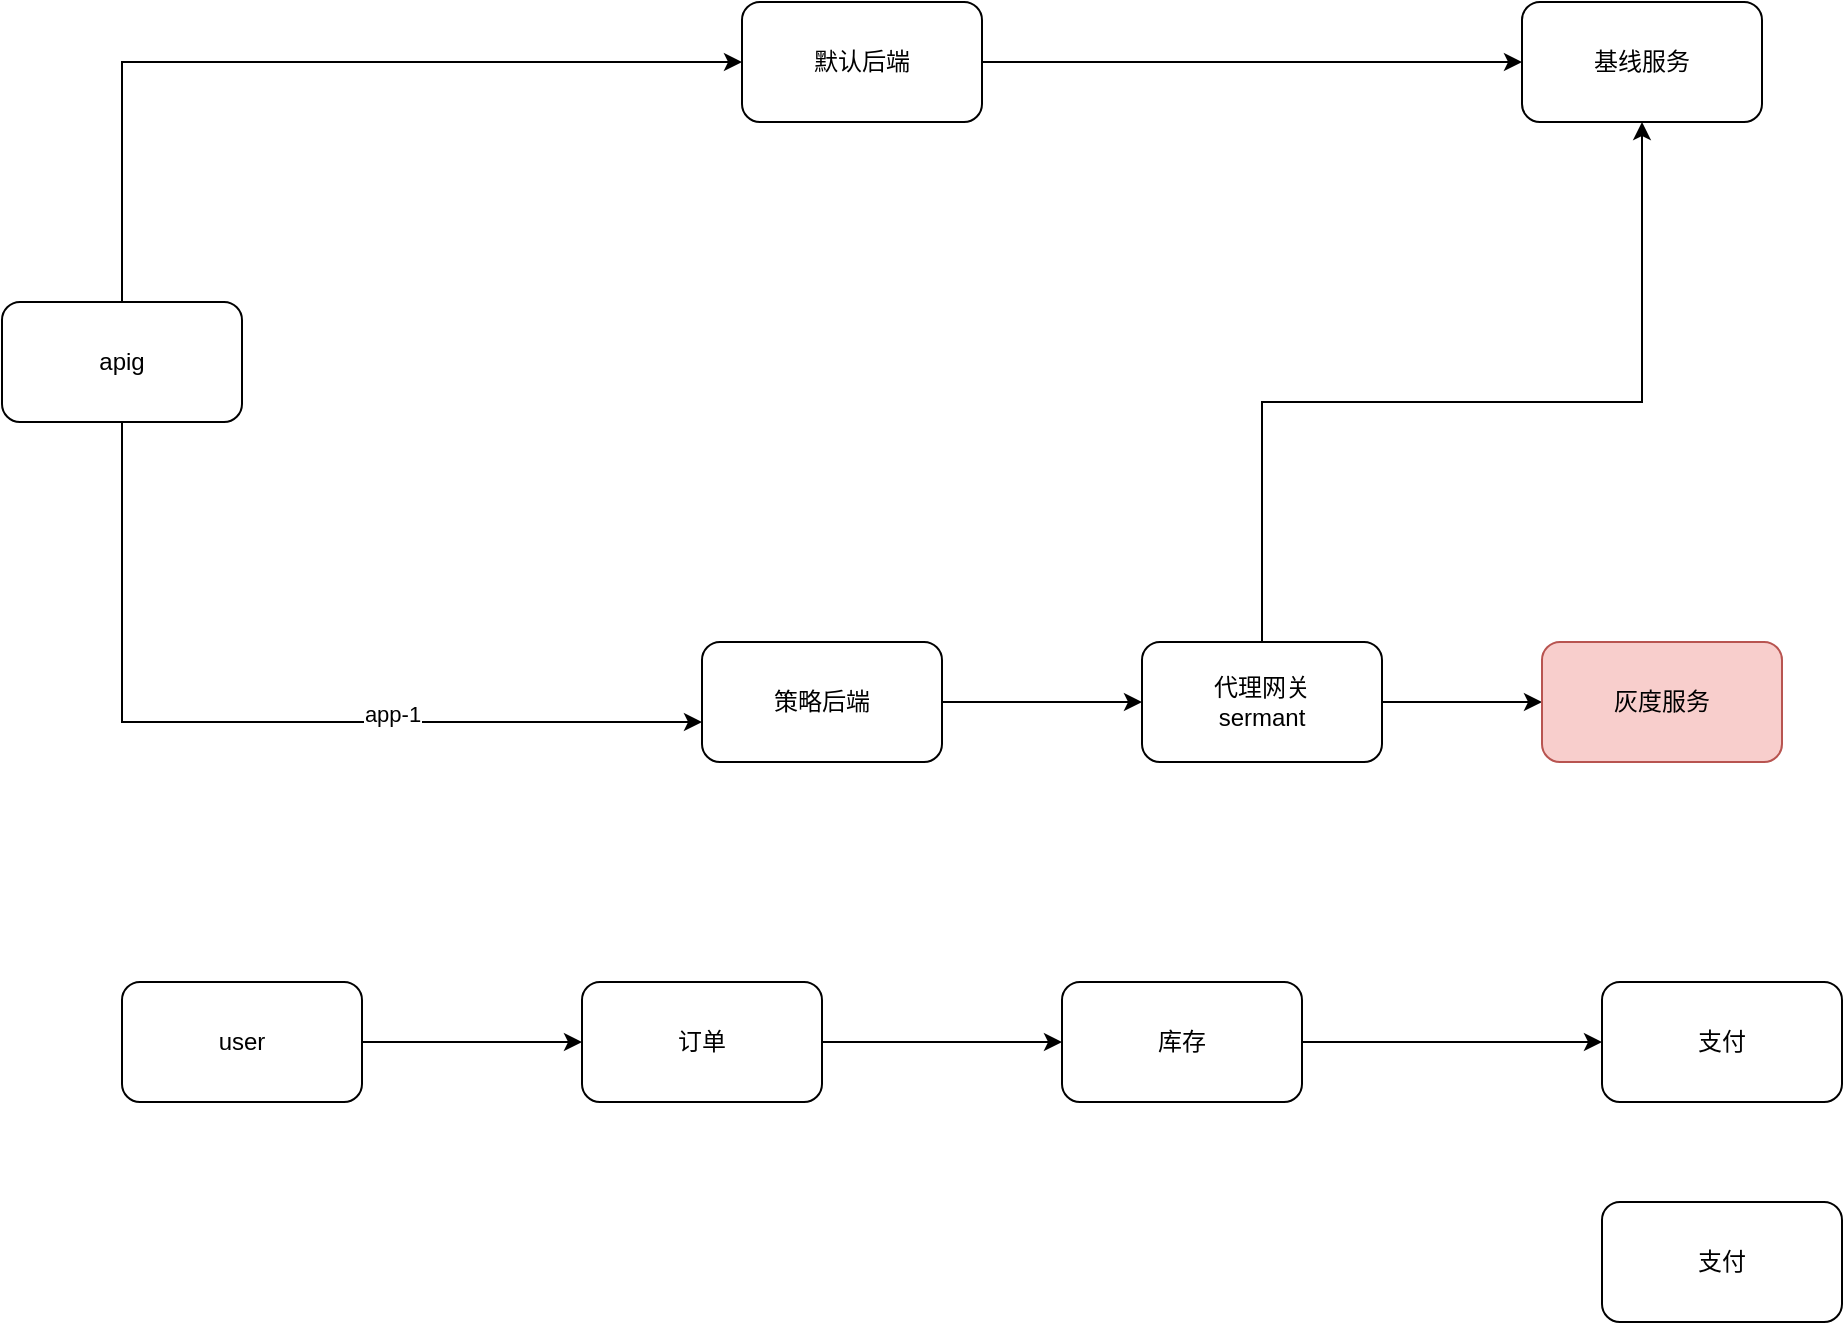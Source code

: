 <mxfile version="24.3.1" type="github">
  <diagram name="Page-1" id="v5lXFi61GC68klwFTVkJ">
    <mxGraphModel dx="1193" dy="655" grid="1" gridSize="10" guides="1" tooltips="1" connect="1" arrows="1" fold="1" page="1" pageScale="1" pageWidth="850" pageHeight="1100" math="0" shadow="0">
      <root>
        <mxCell id="0" />
        <mxCell id="1" parent="0" />
        <mxCell id="ORKYuGxGn1fCJy9dON8g-3" value="" style="edgeStyle=orthogonalEdgeStyle;rounded=0;orthogonalLoop=1;jettySize=auto;html=1;" edge="1" parent="1" source="ORKYuGxGn1fCJy9dON8g-1" target="ORKYuGxGn1fCJy9dON8g-2">
          <mxGeometry relative="1" as="geometry">
            <Array as="points">
              <mxPoint x="330" y="60" />
            </Array>
          </mxGeometry>
        </mxCell>
        <mxCell id="ORKYuGxGn1fCJy9dON8g-8" style="edgeStyle=orthogonalEdgeStyle;rounded=0;orthogonalLoop=1;jettySize=auto;html=1;" edge="1" parent="1" source="ORKYuGxGn1fCJy9dON8g-1" target="ORKYuGxGn1fCJy9dON8g-4">
          <mxGeometry relative="1" as="geometry">
            <Array as="points">
              <mxPoint x="330" y="390" />
            </Array>
          </mxGeometry>
        </mxCell>
        <mxCell id="ORKYuGxGn1fCJy9dON8g-14" value="app-1" style="edgeLabel;html=1;align=center;verticalAlign=middle;resizable=0;points=[];" vertex="1" connectable="0" parent="ORKYuGxGn1fCJy9dON8g-8">
          <mxGeometry x="0.295" y="4" relative="1" as="geometry">
            <mxPoint as="offset" />
          </mxGeometry>
        </mxCell>
        <mxCell id="ORKYuGxGn1fCJy9dON8g-1" value="apig" style="rounded=1;whiteSpace=wrap;html=1;" vertex="1" parent="1">
          <mxGeometry x="270" y="180" width="120" height="60" as="geometry" />
        </mxCell>
        <mxCell id="ORKYuGxGn1fCJy9dON8g-7" value="" style="edgeStyle=orthogonalEdgeStyle;rounded=0;orthogonalLoop=1;jettySize=auto;html=1;" edge="1" parent="1" source="ORKYuGxGn1fCJy9dON8g-2" target="ORKYuGxGn1fCJy9dON8g-6">
          <mxGeometry relative="1" as="geometry" />
        </mxCell>
        <mxCell id="ORKYuGxGn1fCJy9dON8g-2" value="默认后端" style="whiteSpace=wrap;html=1;rounded=1;" vertex="1" parent="1">
          <mxGeometry x="640" y="30" width="120" height="60" as="geometry" />
        </mxCell>
        <mxCell id="ORKYuGxGn1fCJy9dON8g-10" value="" style="edgeStyle=orthogonalEdgeStyle;rounded=0;orthogonalLoop=1;jettySize=auto;html=1;" edge="1" parent="1" source="ORKYuGxGn1fCJy9dON8g-4" target="ORKYuGxGn1fCJy9dON8g-9">
          <mxGeometry relative="1" as="geometry" />
        </mxCell>
        <mxCell id="ORKYuGxGn1fCJy9dON8g-4" value="策略后端" style="whiteSpace=wrap;html=1;rounded=1;" vertex="1" parent="1">
          <mxGeometry x="620" y="350" width="120" height="60" as="geometry" />
        </mxCell>
        <mxCell id="ORKYuGxGn1fCJy9dON8g-6" value="基线服务" style="whiteSpace=wrap;html=1;rounded=1;" vertex="1" parent="1">
          <mxGeometry x="1030" y="30" width="120" height="60" as="geometry" />
        </mxCell>
        <mxCell id="ORKYuGxGn1fCJy9dON8g-12" value="" style="edgeStyle=orthogonalEdgeStyle;rounded=0;orthogonalLoop=1;jettySize=auto;html=1;" edge="1" parent="1" source="ORKYuGxGn1fCJy9dON8g-9" target="ORKYuGxGn1fCJy9dON8g-11">
          <mxGeometry relative="1" as="geometry" />
        </mxCell>
        <mxCell id="ORKYuGxGn1fCJy9dON8g-13" style="edgeStyle=orthogonalEdgeStyle;rounded=0;orthogonalLoop=1;jettySize=auto;html=1;" edge="1" parent="1" source="ORKYuGxGn1fCJy9dON8g-9" target="ORKYuGxGn1fCJy9dON8g-6">
          <mxGeometry relative="1" as="geometry">
            <Array as="points">
              <mxPoint x="900" y="230" />
              <mxPoint x="1090" y="230" />
            </Array>
          </mxGeometry>
        </mxCell>
        <mxCell id="ORKYuGxGn1fCJy9dON8g-9" value="代理网关&lt;div&gt;sermant&lt;/div&gt;" style="whiteSpace=wrap;html=1;rounded=1;" vertex="1" parent="1">
          <mxGeometry x="840" y="350" width="120" height="60" as="geometry" />
        </mxCell>
        <mxCell id="ORKYuGxGn1fCJy9dON8g-11" value="灰度服务" style="whiteSpace=wrap;html=1;rounded=1;fillColor=#f8cecc;strokeColor=#b85450;" vertex="1" parent="1">
          <mxGeometry x="1040" y="350" width="120" height="60" as="geometry" />
        </mxCell>
        <mxCell id="ORKYuGxGn1fCJy9dON8g-18" style="edgeStyle=orthogonalEdgeStyle;rounded=0;orthogonalLoop=1;jettySize=auto;html=1;" edge="1" parent="1" source="ORKYuGxGn1fCJy9dON8g-15" target="ORKYuGxGn1fCJy9dON8g-16">
          <mxGeometry relative="1" as="geometry" />
        </mxCell>
        <mxCell id="ORKYuGxGn1fCJy9dON8g-15" value="订单" style="whiteSpace=wrap;html=1;rounded=1;" vertex="1" parent="1">
          <mxGeometry x="560" y="520" width="120" height="60" as="geometry" />
        </mxCell>
        <mxCell id="ORKYuGxGn1fCJy9dON8g-19" style="edgeStyle=orthogonalEdgeStyle;rounded=0;orthogonalLoop=1;jettySize=auto;html=1;" edge="1" parent="1" source="ORKYuGxGn1fCJy9dON8g-16" target="ORKYuGxGn1fCJy9dON8g-17">
          <mxGeometry relative="1" as="geometry" />
        </mxCell>
        <mxCell id="ORKYuGxGn1fCJy9dON8g-16" value="库存" style="whiteSpace=wrap;html=1;rounded=1;" vertex="1" parent="1">
          <mxGeometry x="800" y="520" width="120" height="60" as="geometry" />
        </mxCell>
        <mxCell id="ORKYuGxGn1fCJy9dON8g-17" value="支付" style="whiteSpace=wrap;html=1;rounded=1;" vertex="1" parent="1">
          <mxGeometry x="1070" y="520" width="120" height="60" as="geometry" />
        </mxCell>
        <mxCell id="ORKYuGxGn1fCJy9dON8g-20" value="支付" style="whiteSpace=wrap;html=1;rounded=1;" vertex="1" parent="1">
          <mxGeometry x="1070" y="630" width="120" height="60" as="geometry" />
        </mxCell>
        <mxCell id="ORKYuGxGn1fCJy9dON8g-22" value="" style="edgeStyle=orthogonalEdgeStyle;rounded=0;orthogonalLoop=1;jettySize=auto;html=1;" edge="1" parent="1" source="ORKYuGxGn1fCJy9dON8g-21" target="ORKYuGxGn1fCJy9dON8g-15">
          <mxGeometry relative="1" as="geometry" />
        </mxCell>
        <mxCell id="ORKYuGxGn1fCJy9dON8g-21" value="user" style="whiteSpace=wrap;html=1;rounded=1;" vertex="1" parent="1">
          <mxGeometry x="330" y="520" width="120" height="60" as="geometry" />
        </mxCell>
      </root>
    </mxGraphModel>
  </diagram>
</mxfile>
